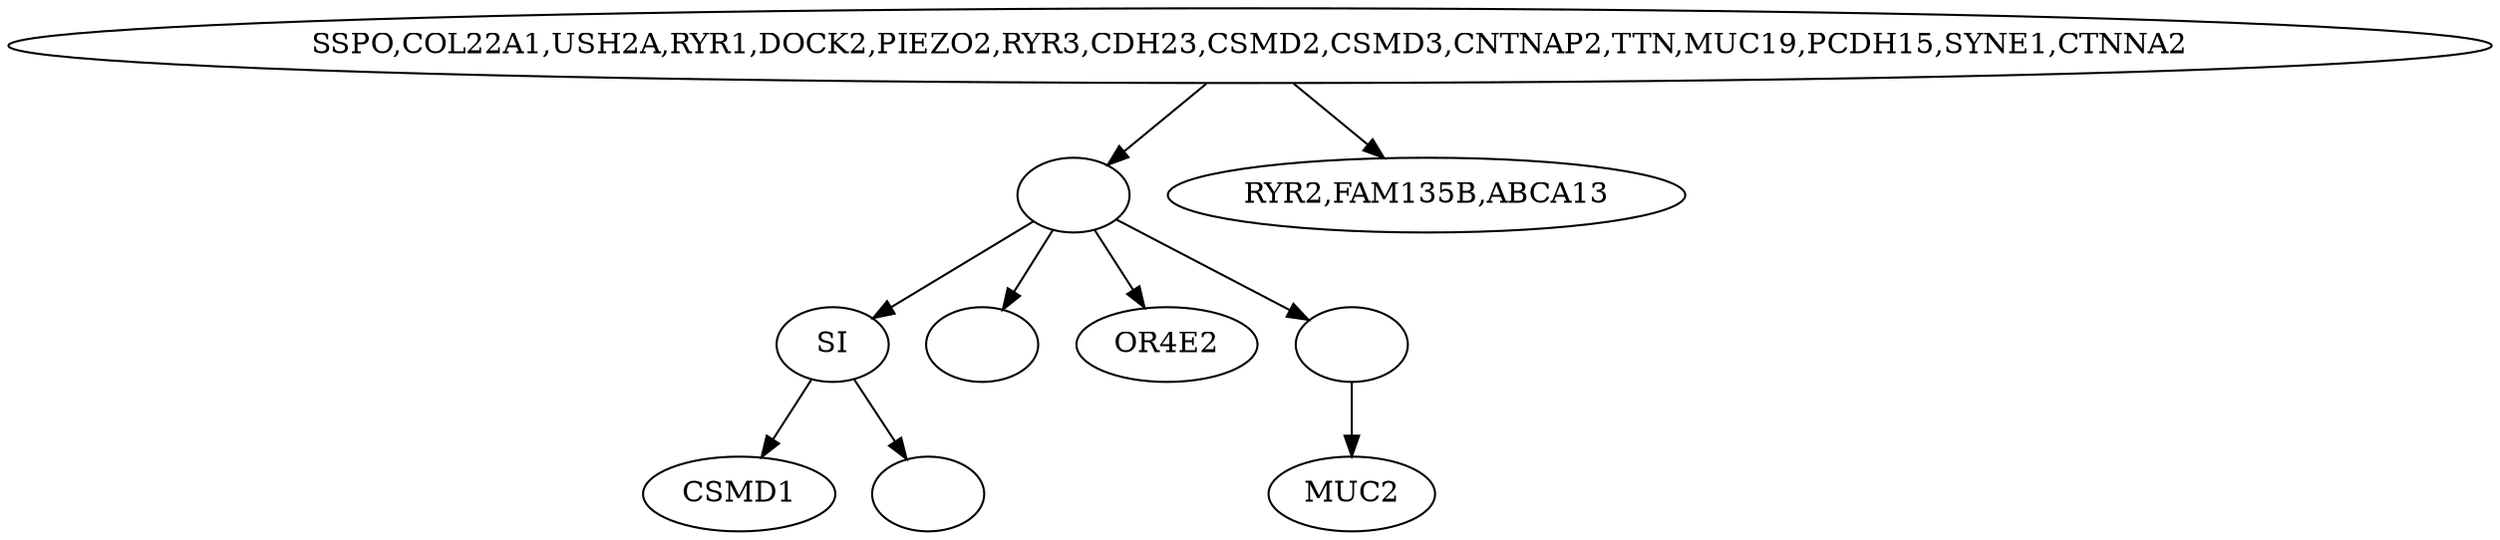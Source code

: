 digraph {
v9 [label="SI"]v7 [label="CSMD1"]v4 [label=""]v6 [label=""]v10 [label=""]v5 [label="OR4E2"]v3 [label=""]v8 [label="MUC2"]v1 [label="SSPO,COL22A1,USH2A,RYR1,DOCK2,PIEZO2,RYR3,CDH23,CSMD2,CSMD3,CNTNAP2,TTN,MUC19,PCDH15,SYNE1,CTNNA2"]v2 [label="RYR2,FAM135B,ABCA13"]	v9 -> v7;
	v9 -> v4;
	v6 -> v10;
	v6 -> v9;
	v6 -> v5;
	v6 -> v3;
	v3 -> v8;
	v1 -> v6;
	v1 -> v2;
}